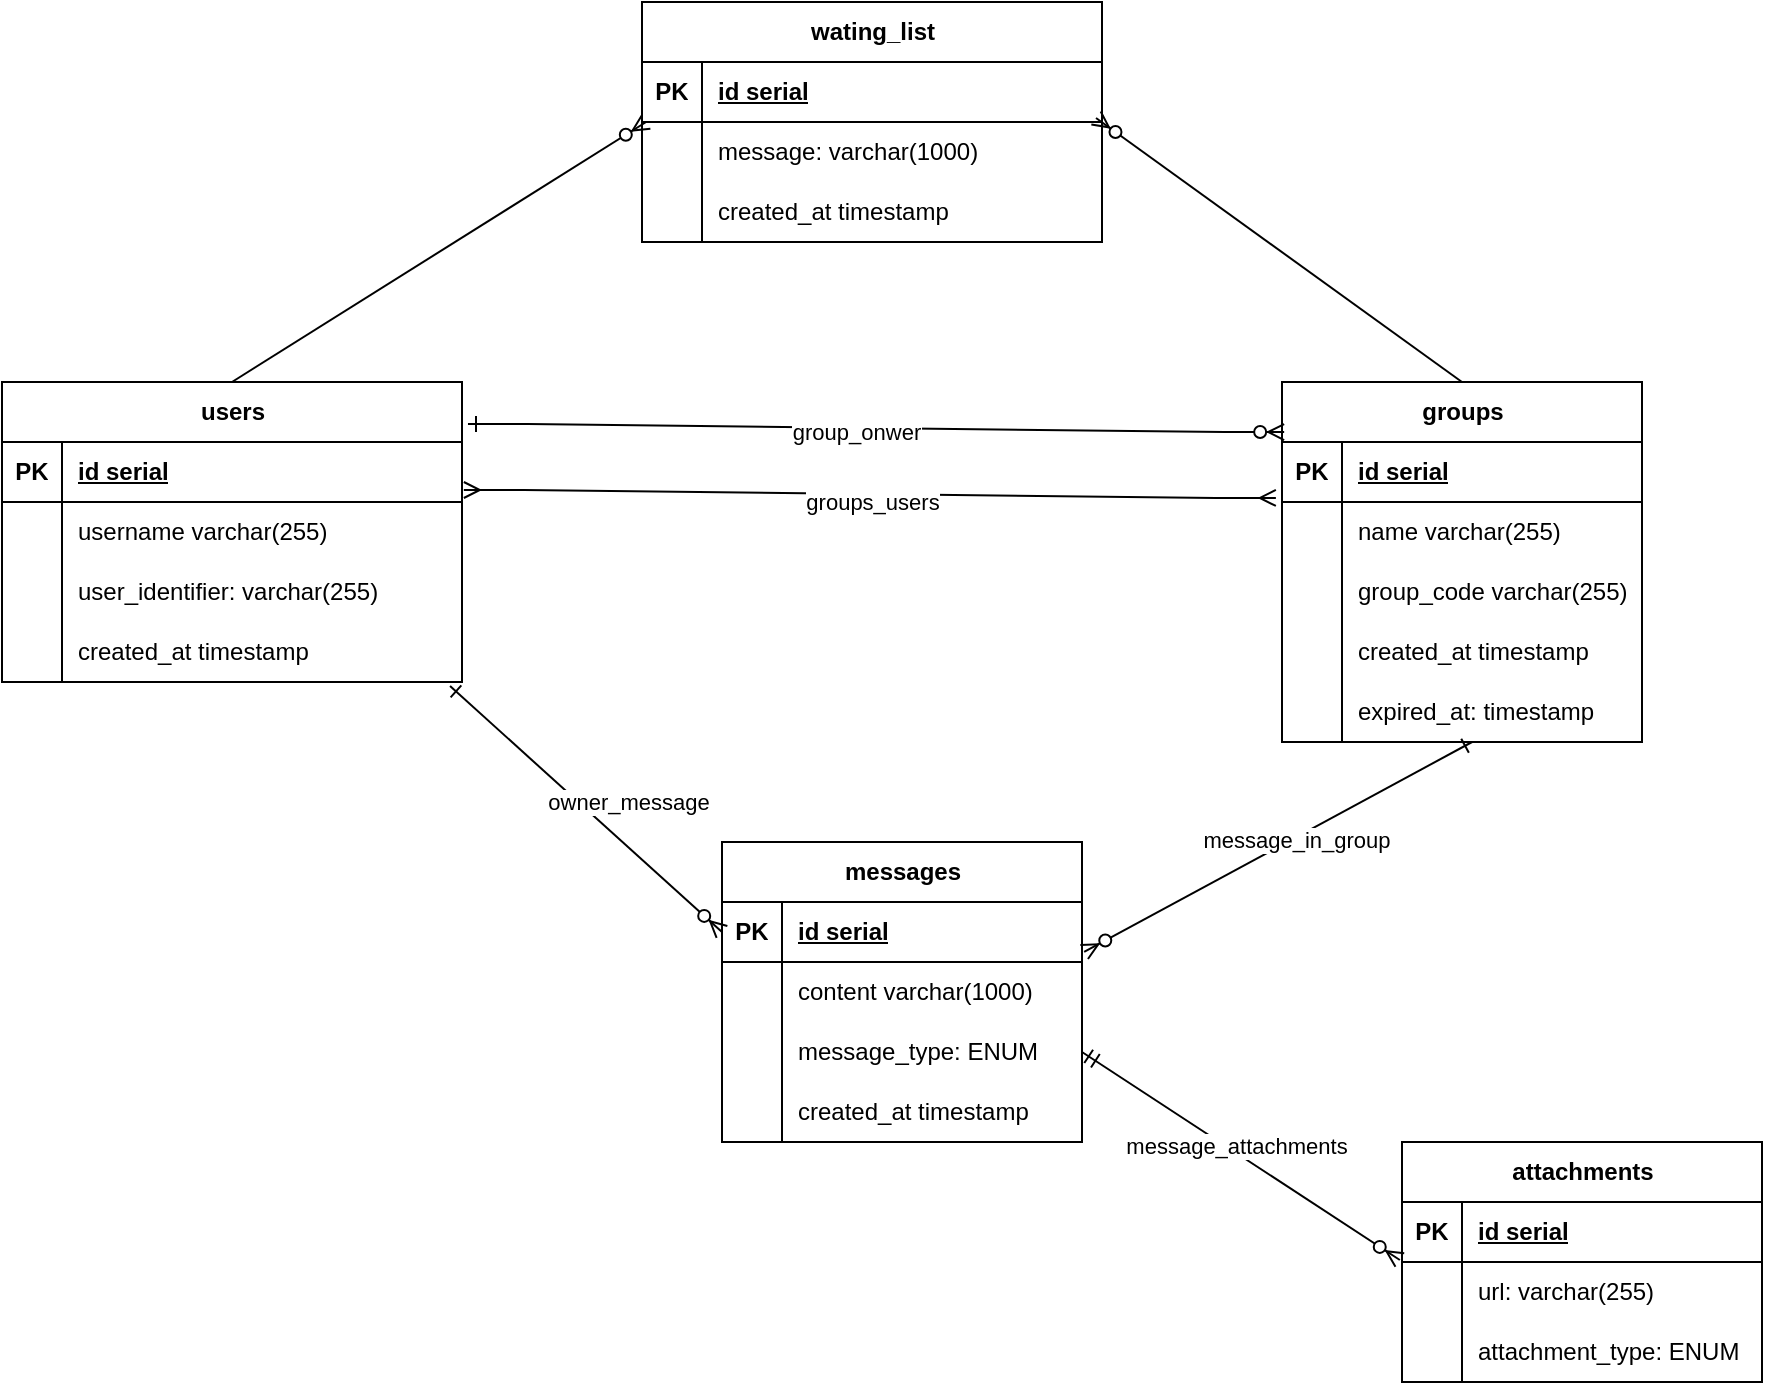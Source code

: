 <mxfile version="24.7.17" pages="3">
  <diagram name="CDM" id="4hXGdN3aETZ774OW7zF8">
    <mxGraphModel dx="1238" dy="1997" grid="1" gridSize="10" guides="1" tooltips="1" connect="1" arrows="1" fold="1" page="1" pageScale="1" pageWidth="827" pageHeight="1169" math="0" shadow="0">
      <root>
        <mxCell id="0" />
        <mxCell id="1" parent="0" />
        <mxCell id="xGcR4VQG292ElV4bI4Jb-1" value="users" style="shape=table;startSize=30;container=1;collapsible=1;childLayout=tableLayout;fixedRows=1;rowLines=0;fontStyle=1;align=center;resizeLast=1;html=1;" vertex="1" parent="1">
          <mxGeometry y="60" width="230" height="150" as="geometry" />
        </mxCell>
        <mxCell id="xGcR4VQG292ElV4bI4Jb-2" value="" style="shape=tableRow;horizontal=0;startSize=0;swimlaneHead=0;swimlaneBody=0;fillColor=none;collapsible=0;dropTarget=0;points=[[0,0.5],[1,0.5]];portConstraint=eastwest;top=0;left=0;right=0;bottom=1;" vertex="1" parent="xGcR4VQG292ElV4bI4Jb-1">
          <mxGeometry y="30" width="230" height="30" as="geometry" />
        </mxCell>
        <mxCell id="xGcR4VQG292ElV4bI4Jb-3" value="PK" style="shape=partialRectangle;connectable=0;fillColor=none;top=0;left=0;bottom=0;right=0;fontStyle=1;overflow=hidden;whiteSpace=wrap;html=1;" vertex="1" parent="xGcR4VQG292ElV4bI4Jb-2">
          <mxGeometry width="30" height="30" as="geometry">
            <mxRectangle width="30" height="30" as="alternateBounds" />
          </mxGeometry>
        </mxCell>
        <mxCell id="xGcR4VQG292ElV4bI4Jb-4" value="id serial" style="shape=partialRectangle;connectable=0;fillColor=none;top=0;left=0;bottom=0;right=0;align=left;spacingLeft=6;fontStyle=5;overflow=hidden;whiteSpace=wrap;html=1;" vertex="1" parent="xGcR4VQG292ElV4bI4Jb-2">
          <mxGeometry x="30" width="200" height="30" as="geometry">
            <mxRectangle width="200" height="30" as="alternateBounds" />
          </mxGeometry>
        </mxCell>
        <mxCell id="xGcR4VQG292ElV4bI4Jb-5" value="" style="shape=tableRow;horizontal=0;startSize=0;swimlaneHead=0;swimlaneBody=0;fillColor=none;collapsible=0;dropTarget=0;points=[[0,0.5],[1,0.5]];portConstraint=eastwest;top=0;left=0;right=0;bottom=0;" vertex="1" parent="xGcR4VQG292ElV4bI4Jb-1">
          <mxGeometry y="60" width="230" height="30" as="geometry" />
        </mxCell>
        <mxCell id="xGcR4VQG292ElV4bI4Jb-6" value="" style="shape=partialRectangle;connectable=0;fillColor=none;top=0;left=0;bottom=0;right=0;editable=1;overflow=hidden;whiteSpace=wrap;html=1;" vertex="1" parent="xGcR4VQG292ElV4bI4Jb-5">
          <mxGeometry width="30" height="30" as="geometry">
            <mxRectangle width="30" height="30" as="alternateBounds" />
          </mxGeometry>
        </mxCell>
        <mxCell id="xGcR4VQG292ElV4bI4Jb-7" value="username varchar(255)" style="shape=partialRectangle;connectable=0;fillColor=none;top=0;left=0;bottom=0;right=0;align=left;spacingLeft=6;overflow=hidden;whiteSpace=wrap;html=1;" vertex="1" parent="xGcR4VQG292ElV4bI4Jb-5">
          <mxGeometry x="30" width="200" height="30" as="geometry">
            <mxRectangle width="200" height="30" as="alternateBounds" />
          </mxGeometry>
        </mxCell>
        <mxCell id="n8F4yHLpU4FIA1jTQYiU-30" value="" style="shape=tableRow;horizontal=0;startSize=0;swimlaneHead=0;swimlaneBody=0;fillColor=none;collapsible=0;dropTarget=0;points=[[0,0.5],[1,0.5]];portConstraint=eastwest;top=0;left=0;right=0;bottom=0;" vertex="1" parent="xGcR4VQG292ElV4bI4Jb-1">
          <mxGeometry y="90" width="230" height="30" as="geometry" />
        </mxCell>
        <mxCell id="n8F4yHLpU4FIA1jTQYiU-31" value="" style="shape=partialRectangle;connectable=0;fillColor=none;top=0;left=0;bottom=0;right=0;editable=1;overflow=hidden;whiteSpace=wrap;html=1;" vertex="1" parent="n8F4yHLpU4FIA1jTQYiU-30">
          <mxGeometry width="30" height="30" as="geometry">
            <mxRectangle width="30" height="30" as="alternateBounds" />
          </mxGeometry>
        </mxCell>
        <mxCell id="n8F4yHLpU4FIA1jTQYiU-32" value="user_identifier: varchar(255)" style="shape=partialRectangle;connectable=0;fillColor=none;top=0;left=0;bottom=0;right=0;align=left;spacingLeft=6;overflow=hidden;whiteSpace=wrap;html=1;" vertex="1" parent="n8F4yHLpU4FIA1jTQYiU-30">
          <mxGeometry x="30" width="200" height="30" as="geometry">
            <mxRectangle width="200" height="30" as="alternateBounds" />
          </mxGeometry>
        </mxCell>
        <mxCell id="xGcR4VQG292ElV4bI4Jb-8" value="" style="shape=tableRow;horizontal=0;startSize=0;swimlaneHead=0;swimlaneBody=0;fillColor=none;collapsible=0;dropTarget=0;points=[[0,0.5],[1,0.5]];portConstraint=eastwest;top=0;left=0;right=0;bottom=0;" vertex="1" parent="xGcR4VQG292ElV4bI4Jb-1">
          <mxGeometry y="120" width="230" height="30" as="geometry" />
        </mxCell>
        <mxCell id="xGcR4VQG292ElV4bI4Jb-9" value="" style="shape=partialRectangle;connectable=0;fillColor=none;top=0;left=0;bottom=0;right=0;editable=1;overflow=hidden;whiteSpace=wrap;html=1;" vertex="1" parent="xGcR4VQG292ElV4bI4Jb-8">
          <mxGeometry width="30" height="30" as="geometry">
            <mxRectangle width="30" height="30" as="alternateBounds" />
          </mxGeometry>
        </mxCell>
        <mxCell id="xGcR4VQG292ElV4bI4Jb-10" value="created_at timestamp" style="shape=partialRectangle;connectable=0;fillColor=none;top=0;left=0;bottom=0;right=0;align=left;spacingLeft=6;overflow=hidden;whiteSpace=wrap;html=1;" vertex="1" parent="xGcR4VQG292ElV4bI4Jb-8">
          <mxGeometry x="30" width="200" height="30" as="geometry">
            <mxRectangle width="200" height="30" as="alternateBounds" />
          </mxGeometry>
        </mxCell>
        <mxCell id="xGcR4VQG292ElV4bI4Jb-14" value="groups" style="shape=table;startSize=30;container=1;collapsible=1;childLayout=tableLayout;fixedRows=1;rowLines=0;fontStyle=1;align=center;resizeLast=1;html=1;" vertex="1" parent="1">
          <mxGeometry x="640" y="60" width="180" height="180" as="geometry" />
        </mxCell>
        <mxCell id="xGcR4VQG292ElV4bI4Jb-15" value="" style="shape=tableRow;horizontal=0;startSize=0;swimlaneHead=0;swimlaneBody=0;fillColor=none;collapsible=0;dropTarget=0;points=[[0,0.5],[1,0.5]];portConstraint=eastwest;top=0;left=0;right=0;bottom=1;" vertex="1" parent="xGcR4VQG292ElV4bI4Jb-14">
          <mxGeometry y="30" width="180" height="30" as="geometry" />
        </mxCell>
        <mxCell id="xGcR4VQG292ElV4bI4Jb-16" value="PK" style="shape=partialRectangle;connectable=0;fillColor=none;top=0;left=0;bottom=0;right=0;fontStyle=1;overflow=hidden;whiteSpace=wrap;html=1;" vertex="1" parent="xGcR4VQG292ElV4bI4Jb-15">
          <mxGeometry width="30" height="30" as="geometry">
            <mxRectangle width="30" height="30" as="alternateBounds" />
          </mxGeometry>
        </mxCell>
        <mxCell id="xGcR4VQG292ElV4bI4Jb-17" value="id serial" style="shape=partialRectangle;connectable=0;fillColor=none;top=0;left=0;bottom=0;right=0;align=left;spacingLeft=6;fontStyle=5;overflow=hidden;whiteSpace=wrap;html=1;" vertex="1" parent="xGcR4VQG292ElV4bI4Jb-15">
          <mxGeometry x="30" width="150" height="30" as="geometry">
            <mxRectangle width="150" height="30" as="alternateBounds" />
          </mxGeometry>
        </mxCell>
        <mxCell id="xGcR4VQG292ElV4bI4Jb-18" value="" style="shape=tableRow;horizontal=0;startSize=0;swimlaneHead=0;swimlaneBody=0;fillColor=none;collapsible=0;dropTarget=0;points=[[0,0.5],[1,0.5]];portConstraint=eastwest;top=0;left=0;right=0;bottom=0;" vertex="1" parent="xGcR4VQG292ElV4bI4Jb-14">
          <mxGeometry y="60" width="180" height="30" as="geometry" />
        </mxCell>
        <mxCell id="xGcR4VQG292ElV4bI4Jb-19" value="" style="shape=partialRectangle;connectable=0;fillColor=none;top=0;left=0;bottom=0;right=0;editable=1;overflow=hidden;whiteSpace=wrap;html=1;" vertex="1" parent="xGcR4VQG292ElV4bI4Jb-18">
          <mxGeometry width="30" height="30" as="geometry">
            <mxRectangle width="30" height="30" as="alternateBounds" />
          </mxGeometry>
        </mxCell>
        <mxCell id="xGcR4VQG292ElV4bI4Jb-20" value="name varchar(255)" style="shape=partialRectangle;connectable=0;fillColor=none;top=0;left=0;bottom=0;right=0;align=left;spacingLeft=6;overflow=hidden;whiteSpace=wrap;html=1;" vertex="1" parent="xGcR4VQG292ElV4bI4Jb-18">
          <mxGeometry x="30" width="150" height="30" as="geometry">
            <mxRectangle width="150" height="30" as="alternateBounds" />
          </mxGeometry>
        </mxCell>
        <mxCell id="xGcR4VQG292ElV4bI4Jb-21" value="" style="shape=tableRow;horizontal=0;startSize=0;swimlaneHead=0;swimlaneBody=0;fillColor=none;collapsible=0;dropTarget=0;points=[[0,0.5],[1,0.5]];portConstraint=eastwest;top=0;left=0;right=0;bottom=0;" vertex="1" parent="xGcR4VQG292ElV4bI4Jb-14">
          <mxGeometry y="90" width="180" height="30" as="geometry" />
        </mxCell>
        <mxCell id="xGcR4VQG292ElV4bI4Jb-22" value="" style="shape=partialRectangle;connectable=0;fillColor=none;top=0;left=0;bottom=0;right=0;editable=1;overflow=hidden;whiteSpace=wrap;html=1;" vertex="1" parent="xGcR4VQG292ElV4bI4Jb-21">
          <mxGeometry width="30" height="30" as="geometry">
            <mxRectangle width="30" height="30" as="alternateBounds" />
          </mxGeometry>
        </mxCell>
        <mxCell id="xGcR4VQG292ElV4bI4Jb-23" value="group_code varchar(255)" style="shape=partialRectangle;connectable=0;fillColor=none;top=0;left=0;bottom=0;right=0;align=left;spacingLeft=6;overflow=hidden;whiteSpace=wrap;html=1;" vertex="1" parent="xGcR4VQG292ElV4bI4Jb-21">
          <mxGeometry x="30" width="150" height="30" as="geometry">
            <mxRectangle width="150" height="30" as="alternateBounds" />
          </mxGeometry>
        </mxCell>
        <mxCell id="n8F4yHLpU4FIA1jTQYiU-27" value="" style="shape=tableRow;horizontal=0;startSize=0;swimlaneHead=0;swimlaneBody=0;fillColor=none;collapsible=0;dropTarget=0;points=[[0,0.5],[1,0.5]];portConstraint=eastwest;top=0;left=0;right=0;bottom=0;" vertex="1" parent="xGcR4VQG292ElV4bI4Jb-14">
          <mxGeometry y="120" width="180" height="30" as="geometry" />
        </mxCell>
        <mxCell id="n8F4yHLpU4FIA1jTQYiU-28" value="" style="shape=partialRectangle;connectable=0;fillColor=none;top=0;left=0;bottom=0;right=0;editable=1;overflow=hidden;whiteSpace=wrap;html=1;" vertex="1" parent="n8F4yHLpU4FIA1jTQYiU-27">
          <mxGeometry width="30" height="30" as="geometry">
            <mxRectangle width="30" height="30" as="alternateBounds" />
          </mxGeometry>
        </mxCell>
        <mxCell id="n8F4yHLpU4FIA1jTQYiU-29" value="created_at timestamp" style="shape=partialRectangle;connectable=0;fillColor=none;top=0;left=0;bottom=0;right=0;align=left;spacingLeft=6;overflow=hidden;whiteSpace=wrap;html=1;" vertex="1" parent="n8F4yHLpU4FIA1jTQYiU-27">
          <mxGeometry x="30" width="150" height="30" as="geometry">
            <mxRectangle width="150" height="30" as="alternateBounds" />
          </mxGeometry>
        </mxCell>
        <mxCell id="xGcR4VQG292ElV4bI4Jb-24" value="" style="shape=tableRow;horizontal=0;startSize=0;swimlaneHead=0;swimlaneBody=0;fillColor=none;collapsible=0;dropTarget=0;points=[[0,0.5],[1,0.5]];portConstraint=eastwest;top=0;left=0;right=0;bottom=0;" vertex="1" parent="xGcR4VQG292ElV4bI4Jb-14">
          <mxGeometry y="150" width="180" height="30" as="geometry" />
        </mxCell>
        <mxCell id="xGcR4VQG292ElV4bI4Jb-25" value="" style="shape=partialRectangle;connectable=0;fillColor=none;top=0;left=0;bottom=0;right=0;editable=1;overflow=hidden;whiteSpace=wrap;html=1;" vertex="1" parent="xGcR4VQG292ElV4bI4Jb-24">
          <mxGeometry width="30" height="30" as="geometry">
            <mxRectangle width="30" height="30" as="alternateBounds" />
          </mxGeometry>
        </mxCell>
        <mxCell id="xGcR4VQG292ElV4bI4Jb-26" value="expired_at: timestamp" style="shape=partialRectangle;connectable=0;fillColor=none;top=0;left=0;bottom=0;right=0;align=left;spacingLeft=6;overflow=hidden;whiteSpace=wrap;html=1;" vertex="1" parent="xGcR4VQG292ElV4bI4Jb-24">
          <mxGeometry x="30" width="150" height="30" as="geometry">
            <mxRectangle width="150" height="30" as="alternateBounds" />
          </mxGeometry>
        </mxCell>
        <mxCell id="n8F4yHLpU4FIA1jTQYiU-14" value="messages" style="shape=table;startSize=30;container=1;collapsible=1;childLayout=tableLayout;fixedRows=1;rowLines=0;fontStyle=1;align=center;resizeLast=1;html=1;" vertex="1" parent="1">
          <mxGeometry x="360" y="290" width="180" height="150" as="geometry" />
        </mxCell>
        <mxCell id="n8F4yHLpU4FIA1jTQYiU-15" value="" style="shape=tableRow;horizontal=0;startSize=0;swimlaneHead=0;swimlaneBody=0;fillColor=none;collapsible=0;dropTarget=0;points=[[0,0.5],[1,0.5]];portConstraint=eastwest;top=0;left=0;right=0;bottom=1;" vertex="1" parent="n8F4yHLpU4FIA1jTQYiU-14">
          <mxGeometry y="30" width="180" height="30" as="geometry" />
        </mxCell>
        <mxCell id="n8F4yHLpU4FIA1jTQYiU-16" value="PK" style="shape=partialRectangle;connectable=0;fillColor=none;top=0;left=0;bottom=0;right=0;fontStyle=1;overflow=hidden;whiteSpace=wrap;html=1;" vertex="1" parent="n8F4yHLpU4FIA1jTQYiU-15">
          <mxGeometry width="30" height="30" as="geometry">
            <mxRectangle width="30" height="30" as="alternateBounds" />
          </mxGeometry>
        </mxCell>
        <mxCell id="n8F4yHLpU4FIA1jTQYiU-17" value="id serial" style="shape=partialRectangle;connectable=0;fillColor=none;top=0;left=0;bottom=0;right=0;align=left;spacingLeft=6;fontStyle=5;overflow=hidden;whiteSpace=wrap;html=1;" vertex="1" parent="n8F4yHLpU4FIA1jTQYiU-15">
          <mxGeometry x="30" width="150" height="30" as="geometry">
            <mxRectangle width="150" height="30" as="alternateBounds" />
          </mxGeometry>
        </mxCell>
        <mxCell id="n8F4yHLpU4FIA1jTQYiU-18" value="" style="shape=tableRow;horizontal=0;startSize=0;swimlaneHead=0;swimlaneBody=0;fillColor=none;collapsible=0;dropTarget=0;points=[[0,0.5],[1,0.5]];portConstraint=eastwest;top=0;left=0;right=0;bottom=0;" vertex="1" parent="n8F4yHLpU4FIA1jTQYiU-14">
          <mxGeometry y="60" width="180" height="30" as="geometry" />
        </mxCell>
        <mxCell id="n8F4yHLpU4FIA1jTQYiU-19" value="" style="shape=partialRectangle;connectable=0;fillColor=none;top=0;left=0;bottom=0;right=0;editable=1;overflow=hidden;whiteSpace=wrap;html=1;" vertex="1" parent="n8F4yHLpU4FIA1jTQYiU-18">
          <mxGeometry width="30" height="30" as="geometry">
            <mxRectangle width="30" height="30" as="alternateBounds" />
          </mxGeometry>
        </mxCell>
        <mxCell id="n8F4yHLpU4FIA1jTQYiU-20" value="content varchar(1000)" style="shape=partialRectangle;connectable=0;fillColor=none;top=0;left=0;bottom=0;right=0;align=left;spacingLeft=6;overflow=hidden;whiteSpace=wrap;html=1;" vertex="1" parent="n8F4yHLpU4FIA1jTQYiU-18">
          <mxGeometry x="30" width="150" height="30" as="geometry">
            <mxRectangle width="150" height="30" as="alternateBounds" />
          </mxGeometry>
        </mxCell>
        <mxCell id="KSbayBVzi9h0nkx3zrEx-1" value="" style="shape=tableRow;horizontal=0;startSize=0;swimlaneHead=0;swimlaneBody=0;fillColor=none;collapsible=0;dropTarget=0;points=[[0,0.5],[1,0.5]];portConstraint=eastwest;top=0;left=0;right=0;bottom=0;" vertex="1" parent="n8F4yHLpU4FIA1jTQYiU-14">
          <mxGeometry y="90" width="180" height="30" as="geometry" />
        </mxCell>
        <mxCell id="KSbayBVzi9h0nkx3zrEx-2" value="" style="shape=partialRectangle;connectable=0;fillColor=none;top=0;left=0;bottom=0;right=0;editable=1;overflow=hidden;whiteSpace=wrap;html=1;" vertex="1" parent="KSbayBVzi9h0nkx3zrEx-1">
          <mxGeometry width="30" height="30" as="geometry">
            <mxRectangle width="30" height="30" as="alternateBounds" />
          </mxGeometry>
        </mxCell>
        <mxCell id="KSbayBVzi9h0nkx3zrEx-3" value="message_type: ENUM" style="shape=partialRectangle;connectable=0;fillColor=none;top=0;left=0;bottom=0;right=0;align=left;spacingLeft=6;overflow=hidden;whiteSpace=wrap;html=1;" vertex="1" parent="KSbayBVzi9h0nkx3zrEx-1">
          <mxGeometry x="30" width="150" height="30" as="geometry">
            <mxRectangle width="150" height="30" as="alternateBounds" />
          </mxGeometry>
        </mxCell>
        <mxCell id="n8F4yHLpU4FIA1jTQYiU-21" value="" style="shape=tableRow;horizontal=0;startSize=0;swimlaneHead=0;swimlaneBody=0;fillColor=none;collapsible=0;dropTarget=0;points=[[0,0.5],[1,0.5]];portConstraint=eastwest;top=0;left=0;right=0;bottom=0;" vertex="1" parent="n8F4yHLpU4FIA1jTQYiU-14">
          <mxGeometry y="120" width="180" height="30" as="geometry" />
        </mxCell>
        <mxCell id="n8F4yHLpU4FIA1jTQYiU-22" value="" style="shape=partialRectangle;connectable=0;fillColor=none;top=0;left=0;bottom=0;right=0;editable=1;overflow=hidden;whiteSpace=wrap;html=1;" vertex="1" parent="n8F4yHLpU4FIA1jTQYiU-21">
          <mxGeometry width="30" height="30" as="geometry">
            <mxRectangle width="30" height="30" as="alternateBounds" />
          </mxGeometry>
        </mxCell>
        <mxCell id="n8F4yHLpU4FIA1jTQYiU-23" value="created_at timestamp" style="shape=partialRectangle;connectable=0;fillColor=none;top=0;left=0;bottom=0;right=0;align=left;spacingLeft=6;overflow=hidden;whiteSpace=wrap;html=1;" vertex="1" parent="n8F4yHLpU4FIA1jTQYiU-21">
          <mxGeometry x="30" width="150" height="30" as="geometry">
            <mxRectangle width="150" height="30" as="alternateBounds" />
          </mxGeometry>
        </mxCell>
        <mxCell id="n8F4yHLpU4FIA1jTQYiU-35" value="" style="edgeStyle=entityRelationEdgeStyle;fontSize=12;html=1;endArrow=ERmany;startArrow=ERmany;rounded=0;exitX=1.004;exitY=0.8;exitDx=0;exitDy=0;exitPerimeter=0;entryX=-0.017;entryY=-0.067;entryDx=0;entryDy=0;entryPerimeter=0;" edge="1" parent="1" source="xGcR4VQG292ElV4bI4Jb-2" target="xGcR4VQG292ElV4bI4Jb-18">
          <mxGeometry width="100" height="100" relative="1" as="geometry">
            <mxPoint x="420" y="220" as="sourcePoint" />
            <mxPoint x="520" y="120" as="targetPoint" />
          </mxGeometry>
        </mxCell>
        <mxCell id="n8F4yHLpU4FIA1jTQYiU-36" value="groups_users" style="edgeLabel;html=1;align=center;verticalAlign=middle;resizable=0;points=[];" vertex="1" connectable="0" parent="n8F4yHLpU4FIA1jTQYiU-35">
          <mxGeometry x="-0.097" relative="1" as="geometry">
            <mxPoint x="20" y="4" as="offset" />
          </mxGeometry>
        </mxCell>
        <mxCell id="n8F4yHLpU4FIA1jTQYiU-38" value="" style="fontSize=12;html=1;endArrow=ERzeroToMany;endFill=1;rounded=0;exitX=0.974;exitY=1.067;exitDx=0;exitDy=0;entryX=0;entryY=0.5;entryDx=0;entryDy=0;startArrow=ERone;startFill=0;exitPerimeter=0;" edge="1" parent="1" source="xGcR4VQG292ElV4bI4Jb-8" target="n8F4yHLpU4FIA1jTQYiU-15">
          <mxGeometry width="100" height="100" relative="1" as="geometry">
            <mxPoint x="320" y="310" as="sourcePoint" />
            <mxPoint x="420" y="210" as="targetPoint" />
          </mxGeometry>
        </mxCell>
        <mxCell id="n8F4yHLpU4FIA1jTQYiU-39" value="owner_message" style="edgeLabel;html=1;align=center;verticalAlign=middle;resizable=0;points=[];" vertex="1" connectable="0" parent="n8F4yHLpU4FIA1jTQYiU-38">
          <mxGeometry x="0.44" y="1" relative="1" as="geometry">
            <mxPoint x="-10" y="-30" as="offset" />
          </mxGeometry>
        </mxCell>
        <mxCell id="n8F4yHLpU4FIA1jTQYiU-40" value="" style="fontSize=12;html=1;endArrow=ERzeroToMany;endFill=1;rounded=0;exitX=0.528;exitY=1;exitDx=0;exitDy=0;exitPerimeter=0;entryX=1.006;entryY=0.833;entryDx=0;entryDy=0;entryPerimeter=0;startArrow=ERone;startFill=0;" edge="1" parent="1" source="xGcR4VQG292ElV4bI4Jb-24" target="n8F4yHLpU4FIA1jTQYiU-15">
          <mxGeometry width="100" height="100" relative="1" as="geometry">
            <mxPoint x="650" y="410" as="sourcePoint" />
            <mxPoint x="750" y="310" as="targetPoint" />
          </mxGeometry>
        </mxCell>
        <mxCell id="KSbayBVzi9h0nkx3zrEx-22" value="message_in_group" style="edgeLabel;html=1;align=center;verticalAlign=middle;resizable=0;points=[];" vertex="1" connectable="0" parent="n8F4yHLpU4FIA1jTQYiU-40">
          <mxGeometry x="-0.086" y="1" relative="1" as="geometry">
            <mxPoint as="offset" />
          </mxGeometry>
        </mxCell>
        <mxCell id="KSbayBVzi9h0nkx3zrEx-8" value="attachments" style="shape=table;startSize=30;container=1;collapsible=1;childLayout=tableLayout;fixedRows=1;rowLines=0;fontStyle=1;align=center;resizeLast=1;html=1;" vertex="1" parent="1">
          <mxGeometry x="700" y="440" width="180" height="120" as="geometry" />
        </mxCell>
        <mxCell id="KSbayBVzi9h0nkx3zrEx-9" value="" style="shape=tableRow;horizontal=0;startSize=0;swimlaneHead=0;swimlaneBody=0;fillColor=none;collapsible=0;dropTarget=0;points=[[0,0.5],[1,0.5]];portConstraint=eastwest;top=0;left=0;right=0;bottom=1;" vertex="1" parent="KSbayBVzi9h0nkx3zrEx-8">
          <mxGeometry y="30" width="180" height="30" as="geometry" />
        </mxCell>
        <mxCell id="KSbayBVzi9h0nkx3zrEx-10" value="PK" style="shape=partialRectangle;connectable=0;fillColor=none;top=0;left=0;bottom=0;right=0;fontStyle=1;overflow=hidden;whiteSpace=wrap;html=1;" vertex="1" parent="KSbayBVzi9h0nkx3zrEx-9">
          <mxGeometry width="30" height="30" as="geometry">
            <mxRectangle width="30" height="30" as="alternateBounds" />
          </mxGeometry>
        </mxCell>
        <mxCell id="KSbayBVzi9h0nkx3zrEx-11" value="id serial" style="shape=partialRectangle;connectable=0;fillColor=none;top=0;left=0;bottom=0;right=0;align=left;spacingLeft=6;fontStyle=5;overflow=hidden;whiteSpace=wrap;html=1;" vertex="1" parent="KSbayBVzi9h0nkx3zrEx-9">
          <mxGeometry x="30" width="150" height="30" as="geometry">
            <mxRectangle width="150" height="30" as="alternateBounds" />
          </mxGeometry>
        </mxCell>
        <mxCell id="KSbayBVzi9h0nkx3zrEx-12" value="" style="shape=tableRow;horizontal=0;startSize=0;swimlaneHead=0;swimlaneBody=0;fillColor=none;collapsible=0;dropTarget=0;points=[[0,0.5],[1,0.5]];portConstraint=eastwest;top=0;left=0;right=0;bottom=0;" vertex="1" parent="KSbayBVzi9h0nkx3zrEx-8">
          <mxGeometry y="60" width="180" height="30" as="geometry" />
        </mxCell>
        <mxCell id="KSbayBVzi9h0nkx3zrEx-13" value="" style="shape=partialRectangle;connectable=0;fillColor=none;top=0;left=0;bottom=0;right=0;editable=1;overflow=hidden;whiteSpace=wrap;html=1;" vertex="1" parent="KSbayBVzi9h0nkx3zrEx-12">
          <mxGeometry width="30" height="30" as="geometry">
            <mxRectangle width="30" height="30" as="alternateBounds" />
          </mxGeometry>
        </mxCell>
        <mxCell id="KSbayBVzi9h0nkx3zrEx-14" value="url: varchar(255)" style="shape=partialRectangle;connectable=0;fillColor=none;top=0;left=0;bottom=0;right=0;align=left;spacingLeft=6;overflow=hidden;whiteSpace=wrap;html=1;" vertex="1" parent="KSbayBVzi9h0nkx3zrEx-12">
          <mxGeometry x="30" width="150" height="30" as="geometry">
            <mxRectangle width="150" height="30" as="alternateBounds" />
          </mxGeometry>
        </mxCell>
        <mxCell id="KSbayBVzi9h0nkx3zrEx-15" value="" style="shape=tableRow;horizontal=0;startSize=0;swimlaneHead=0;swimlaneBody=0;fillColor=none;collapsible=0;dropTarget=0;points=[[0,0.5],[1,0.5]];portConstraint=eastwest;top=0;left=0;right=0;bottom=0;" vertex="1" parent="KSbayBVzi9h0nkx3zrEx-8">
          <mxGeometry y="90" width="180" height="30" as="geometry" />
        </mxCell>
        <mxCell id="KSbayBVzi9h0nkx3zrEx-16" value="" style="shape=partialRectangle;connectable=0;fillColor=none;top=0;left=0;bottom=0;right=0;editable=1;overflow=hidden;whiteSpace=wrap;html=1;" vertex="1" parent="KSbayBVzi9h0nkx3zrEx-15">
          <mxGeometry width="30" height="30" as="geometry">
            <mxRectangle width="30" height="30" as="alternateBounds" />
          </mxGeometry>
        </mxCell>
        <mxCell id="KSbayBVzi9h0nkx3zrEx-17" value="attachment_type: ENUM" style="shape=partialRectangle;connectable=0;fillColor=none;top=0;left=0;bottom=0;right=0;align=left;spacingLeft=6;overflow=hidden;whiteSpace=wrap;html=1;" vertex="1" parent="KSbayBVzi9h0nkx3zrEx-15">
          <mxGeometry x="30" width="150" height="30" as="geometry">
            <mxRectangle width="150" height="30" as="alternateBounds" />
          </mxGeometry>
        </mxCell>
        <mxCell id="KSbayBVzi9h0nkx3zrEx-21" value="" style="fontSize=12;html=1;endArrow=ERzeroToMany;startArrow=ERmandOne;rounded=0;entryX=-0.006;entryY=-0.033;entryDx=0;entryDy=0;entryPerimeter=0;exitX=1;exitY=0.5;exitDx=0;exitDy=0;" edge="1" parent="1" source="KSbayBVzi9h0nkx3zrEx-1" target="KSbayBVzi9h0nkx3zrEx-12">
          <mxGeometry width="100" height="100" relative="1" as="geometry">
            <mxPoint x="530" y="550" as="sourcePoint" />
            <mxPoint x="630" y="450" as="targetPoint" />
          </mxGeometry>
        </mxCell>
        <mxCell id="KSbayBVzi9h0nkx3zrEx-23" value="message_attachments" style="edgeLabel;html=1;align=center;verticalAlign=middle;resizable=0;points=[];" vertex="1" connectable="0" parent="KSbayBVzi9h0nkx3zrEx-21">
          <mxGeometry x="0.346" y="2" relative="1" as="geometry">
            <mxPoint x="-31" y="-22" as="offset" />
          </mxGeometry>
        </mxCell>
        <mxCell id="KSbayBVzi9h0nkx3zrEx-24" value="" style="edgeStyle=entityRelationEdgeStyle;fontSize=12;html=1;endArrow=ERzeroToMany;endFill=1;rounded=0;exitX=1.013;exitY=0.14;exitDx=0;exitDy=0;exitPerimeter=0;entryX=0.006;entryY=0.139;entryDx=0;entryDy=0;entryPerimeter=0;startArrow=ERone;startFill=0;" edge="1" parent="1" source="xGcR4VQG292ElV4bI4Jb-1" target="xGcR4VQG292ElV4bI4Jb-14">
          <mxGeometry width="100" height="100" relative="1" as="geometry">
            <mxPoint x="410" y="100" as="sourcePoint" />
            <mxPoint x="510" as="targetPoint" />
          </mxGeometry>
        </mxCell>
        <mxCell id="KSbayBVzi9h0nkx3zrEx-26" value="group_onwer" style="edgeLabel;html=1;align=center;verticalAlign=middle;resizable=0;points=[];" vertex="1" connectable="0" parent="KSbayBVzi9h0nkx3zrEx-24">
          <mxGeometry x="-0.049" y="-2" relative="1" as="geometry">
            <mxPoint as="offset" />
          </mxGeometry>
        </mxCell>
        <mxCell id="KSbayBVzi9h0nkx3zrEx-41" value="wating_list" style="shape=table;startSize=30;container=1;collapsible=1;childLayout=tableLayout;fixedRows=1;rowLines=0;fontStyle=1;align=center;resizeLast=1;html=1;" vertex="1" parent="1">
          <mxGeometry x="320" y="-130" width="230" height="120" as="geometry" />
        </mxCell>
        <mxCell id="KSbayBVzi9h0nkx3zrEx-42" value="" style="shape=tableRow;horizontal=0;startSize=0;swimlaneHead=0;swimlaneBody=0;fillColor=none;collapsible=0;dropTarget=0;points=[[0,0.5],[1,0.5]];portConstraint=eastwest;top=0;left=0;right=0;bottom=1;" vertex="1" parent="KSbayBVzi9h0nkx3zrEx-41">
          <mxGeometry y="30" width="230" height="30" as="geometry" />
        </mxCell>
        <mxCell id="KSbayBVzi9h0nkx3zrEx-43" value="PK" style="shape=partialRectangle;connectable=0;fillColor=none;top=0;left=0;bottom=0;right=0;fontStyle=1;overflow=hidden;whiteSpace=wrap;html=1;" vertex="1" parent="KSbayBVzi9h0nkx3zrEx-42">
          <mxGeometry width="30" height="30" as="geometry">
            <mxRectangle width="30" height="30" as="alternateBounds" />
          </mxGeometry>
        </mxCell>
        <mxCell id="KSbayBVzi9h0nkx3zrEx-44" value="id serial" style="shape=partialRectangle;connectable=0;fillColor=none;top=0;left=0;bottom=0;right=0;align=left;spacingLeft=6;fontStyle=5;overflow=hidden;whiteSpace=wrap;html=1;" vertex="1" parent="KSbayBVzi9h0nkx3zrEx-42">
          <mxGeometry x="30" width="200" height="30" as="geometry">
            <mxRectangle width="200" height="30" as="alternateBounds" />
          </mxGeometry>
        </mxCell>
        <mxCell id="KSbayBVzi9h0nkx3zrEx-48" value="" style="shape=tableRow;horizontal=0;startSize=0;swimlaneHead=0;swimlaneBody=0;fillColor=none;collapsible=0;dropTarget=0;points=[[0,0.5],[1,0.5]];portConstraint=eastwest;top=0;left=0;right=0;bottom=0;" vertex="1" parent="KSbayBVzi9h0nkx3zrEx-41">
          <mxGeometry y="60" width="230" height="30" as="geometry" />
        </mxCell>
        <mxCell id="KSbayBVzi9h0nkx3zrEx-49" value="" style="shape=partialRectangle;connectable=0;fillColor=none;top=0;left=0;bottom=0;right=0;editable=1;overflow=hidden;whiteSpace=wrap;html=1;" vertex="1" parent="KSbayBVzi9h0nkx3zrEx-48">
          <mxGeometry width="30" height="30" as="geometry">
            <mxRectangle width="30" height="30" as="alternateBounds" />
          </mxGeometry>
        </mxCell>
        <mxCell id="KSbayBVzi9h0nkx3zrEx-50" value="message: varchar(1000)" style="shape=partialRectangle;connectable=0;fillColor=none;top=0;left=0;bottom=0;right=0;align=left;spacingLeft=6;overflow=hidden;whiteSpace=wrap;html=1;" vertex="1" parent="KSbayBVzi9h0nkx3zrEx-48">
          <mxGeometry x="30" width="200" height="30" as="geometry">
            <mxRectangle width="200" height="30" as="alternateBounds" />
          </mxGeometry>
        </mxCell>
        <mxCell id="KSbayBVzi9h0nkx3zrEx-51" value="" style="shape=tableRow;horizontal=0;startSize=0;swimlaneHead=0;swimlaneBody=0;fillColor=none;collapsible=0;dropTarget=0;points=[[0,0.5],[1,0.5]];portConstraint=eastwest;top=0;left=0;right=0;bottom=0;" vertex="1" parent="KSbayBVzi9h0nkx3zrEx-41">
          <mxGeometry y="90" width="230" height="30" as="geometry" />
        </mxCell>
        <mxCell id="KSbayBVzi9h0nkx3zrEx-52" value="" style="shape=partialRectangle;connectable=0;fillColor=none;top=0;left=0;bottom=0;right=0;editable=1;overflow=hidden;whiteSpace=wrap;html=1;" vertex="1" parent="KSbayBVzi9h0nkx3zrEx-51">
          <mxGeometry width="30" height="30" as="geometry">
            <mxRectangle width="30" height="30" as="alternateBounds" />
          </mxGeometry>
        </mxCell>
        <mxCell id="KSbayBVzi9h0nkx3zrEx-53" value="created_at timestamp" style="shape=partialRectangle;connectable=0;fillColor=none;top=0;left=0;bottom=0;right=0;align=left;spacingLeft=6;overflow=hidden;whiteSpace=wrap;html=1;" vertex="1" parent="KSbayBVzi9h0nkx3zrEx-51">
          <mxGeometry x="30" width="200" height="30" as="geometry">
            <mxRectangle width="200" height="30" as="alternateBounds" />
          </mxGeometry>
        </mxCell>
        <mxCell id="KSbayBVzi9h0nkx3zrEx-54" value="" style="fontSize=12;html=1;endArrow=ERzeroToMany;endFill=1;rounded=0;exitX=0.5;exitY=0;exitDx=0;exitDy=0;entryX=0.987;entryY=-0.067;entryDx=0;entryDy=0;entryPerimeter=0;" edge="1" parent="1" source="xGcR4VQG292ElV4bI4Jb-14" target="KSbayBVzi9h0nkx3zrEx-48">
          <mxGeometry width="100" height="100" relative="1" as="geometry">
            <mxPoint x="630" y="-20" as="sourcePoint" />
            <mxPoint x="730" y="-120" as="targetPoint" />
          </mxGeometry>
        </mxCell>
        <mxCell id="KSbayBVzi9h0nkx3zrEx-55" value="" style="fontSize=12;html=1;endArrow=ERzeroToMany;endFill=1;rounded=0;exitX=0.5;exitY=0;exitDx=0;exitDy=0;entryX=0.009;entryY=0;entryDx=0;entryDy=0;entryPerimeter=0;" edge="1" parent="1" source="xGcR4VQG292ElV4bI4Jb-1" target="KSbayBVzi9h0nkx3zrEx-48">
          <mxGeometry width="100" height="100" relative="1" as="geometry">
            <mxPoint x="352.99" y="22.01" as="sourcePoint" />
            <mxPoint x="170" y="-100" as="targetPoint" />
          </mxGeometry>
        </mxCell>
      </root>
    </mxGraphModel>
  </diagram>
  <diagram id="k7fQdzGckHA45dPze3Pf" name="PDM">
    <mxGraphModel dx="1052" dy="704" grid="1" gridSize="10" guides="1" tooltips="1" connect="1" arrows="1" fold="1" page="1" pageScale="1" pageWidth="827" pageHeight="1169" math="0" shadow="0">
      <root>
        <mxCell id="0" />
        <mxCell id="1" parent="0" />
      </root>
    </mxGraphModel>
  </diagram>
  <diagram id="VE5pfrUyzwAKgNtzQiKF" name="Page-3">
    <mxGraphModel dx="1052" dy="704" grid="1" gridSize="10" guides="1" tooltips="1" connect="1" arrows="1" fold="1" page="1" pageScale="1" pageWidth="827" pageHeight="1169" math="0" shadow="0">
      <root>
        <mxCell id="0" />
        <mxCell id="1" parent="0" />
        <mxCell id="nsoRDmCkzFrE2BnVOHIm-10" value="Create Chat" style="html=1;shadow=0;dashed=0;shape=mxgraph.bootstrap.rrect;rSize=5;html=1;strokeColor=#C8C8C8;fillColor=#ffffff;whiteSpace=wrap;verticalAlign=top;align=left;fontSize=18;spacing=15;spacingTop=-5;" vertex="1" parent="1">
          <mxGeometry x="30" y="10" width="440" height="510" as="geometry" />
        </mxCell>
        <mxCell id="nsoRDmCkzFrE2BnVOHIm-11" value="" style="shape=line;strokeColor=#dddddd;resizeWidth=1;" vertex="1" parent="nsoRDmCkzFrE2BnVOHIm-10">
          <mxGeometry width="440.0" height="10" relative="1" as="geometry">
            <mxPoint y="50" as="offset" />
          </mxGeometry>
        </mxCell>
        <mxCell id="nsoRDmCkzFrE2BnVOHIm-12" value="" style="html=1;shadow=0;dashed=0;shape=mxgraph.bootstrap.x;strokeColor=#868686;strokeWidth=2;" vertex="1" parent="nsoRDmCkzFrE2BnVOHIm-10">
          <mxGeometry x="1" width="8" height="8" relative="1" as="geometry">
            <mxPoint x="-24" y="20" as="offset" />
          </mxGeometry>
        </mxCell>
        <mxCell id="nsoRDmCkzFrE2BnVOHIm-14" value="" style="shape=line;strokeColor=#dddddd;resizeWidth=1;" vertex="1" parent="nsoRDmCkzFrE2BnVOHIm-10">
          <mxGeometry width="440" height="10" relative="1" as="geometry">
            <mxPoint y="420" as="offset" />
          </mxGeometry>
        </mxCell>
        <mxCell id="nsoRDmCkzFrE2BnVOHIm-15" value="Create a Chat" style="html=1;shadow=0;dashed=0;shape=mxgraph.bootstrap.rrect;rSize=5;fillColor=#0085FC;strokeColor=none;fontColor=#FFFFFF;fontSize=14;" vertex="1" parent="nsoRDmCkzFrE2BnVOHIm-10">
          <mxGeometry x="1" y="1" width="110" height="40" relative="1" as="geometry">
            <mxPoint x="-130" y="-60" as="offset" />
          </mxGeometry>
        </mxCell>
        <mxCell id="nsoRDmCkzFrE2BnVOHIm-16" value="Close" style="html=1;shadow=0;dashed=0;shape=mxgraph.bootstrap.rrect;rSize=5;fillColor=#6C757D;strokeColor=none;fontColor=#FFFFFF;fontSize=14;" vertex="1" parent="nsoRDmCkzFrE2BnVOHIm-10">
          <mxGeometry x="1" y="1" width="70" height="40" relative="1" as="geometry">
            <mxPoint x="-220" y="-60" as="offset" />
          </mxGeometry>
        </mxCell>
        <mxCell id="nsoRDmCkzFrE2BnVOHIm-50" value="Input a username" style="html=1;shadow=0;dashed=0;shape=mxgraph.bootstrap.rrect;rSize=5;fillColor=none;strokeColor=#999999;align=left;spacing=15;fontSize=14;fontColor=#6C767D;" vertex="1" parent="nsoRDmCkzFrE2BnVOHIm-10">
          <mxGeometry width="380" height="30" relative="1" as="geometry">
            <mxPoint x="20" y="127" as="offset" />
          </mxGeometry>
        </mxCell>
        <mxCell id="nsoRDmCkzFrE2BnVOHIm-49" value="UserName" style="fillColor=none;strokeColor=none;align=left;fontSize=14;fontColor=#212529;" vertex="1" parent="nsoRDmCkzFrE2BnVOHIm-10">
          <mxGeometry width="260" height="40" relative="1" as="geometry">
            <mxPoint x="20" y="87" as="offset" />
          </mxGeometry>
        </mxCell>
        <mxCell id="nsoRDmCkzFrE2BnVOHIm-52" value="Input a group name" style="html=1;shadow=0;dashed=0;shape=mxgraph.bootstrap.rrect;rSize=5;fillColor=none;strokeColor=#999999;align=left;spacing=15;fontSize=14;fontColor=#6C767D;" vertex="1" parent="nsoRDmCkzFrE2BnVOHIm-10">
          <mxGeometry x="17.96" y="207" width="382.04" height="30" as="geometry" />
        </mxCell>
        <mxCell id="nsoRDmCkzFrE2BnVOHIm-53" value="Group name" style="fillColor=none;strokeColor=none;align=left;fontSize=14;fontColor=#212529;" vertex="1" parent="nsoRDmCkzFrE2BnVOHIm-10">
          <mxGeometry x="17.959" y="167" width="233.469" height="40" as="geometry" />
        </mxCell>
        <mxCell id="nsoRDmCkzFrE2BnVOHIm-54" value="Duration" style="fillColor=none;strokeColor=none;align=left;fontSize=14;fontColor=#212529;" vertex="1" parent="nsoRDmCkzFrE2BnVOHIm-10">
          <mxGeometry x="17.959" y="257" width="233.469" height="40" as="geometry" />
        </mxCell>
        <mxCell id="nsoRDmCkzFrE2BnVOHIm-55" value="from 30 minutes to 24 hours" style="html=1;shadow=0;dashed=0;shape=mxgraph.bootstrap.rrect;rSize=5;fillColor=none;strokeColor=#999999;align=left;spacing=15;fontSize=14;fontColor=#6C767D;" vertex="1" parent="nsoRDmCkzFrE2BnVOHIm-10">
          <mxGeometry x="17.96" y="297" width="382.04" height="30" as="geometry" />
        </mxCell>
        <mxCell id="nsoRDmCkzFrE2BnVOHIm-58" value="" style="verticalLabelPosition=bottom;shadow=0;dashed=0;align=center;html=1;verticalAlign=top;strokeWidth=1;shape=mxgraph.mockup.forms.splitter;strokeColor=#999999;direction=north;" vertex="1" parent="1">
          <mxGeometry x="850" y="20" width="10" height="380" as="geometry" />
        </mxCell>
        <mxCell id="nsoRDmCkzFrE2BnVOHIm-59" value="" style="outlineConnect=0;dashed=0;verticalLabelPosition=bottom;verticalAlign=top;align=center;html=1;shape=mxgraph.aws3.management_console;fillColor=#D2D3D3;gradientColor=none;" vertex="1" parent="1">
          <mxGeometry x="630" y="30" width="63" height="63" as="geometry" />
        </mxCell>
        <mxCell id="nsoRDmCkzFrE2BnVOHIm-60" value="" style="image;points=[];aspect=fixed;html=1;align=center;shadow=0;dashed=0;image=img/lib/allied_telesis/computer_and_terminals/Server_Desktop.svg;" vertex="1" parent="1">
          <mxGeometry x="1040" y="30" width="42.6" height="54" as="geometry" />
        </mxCell>
        <mxCell id="Jhn9l6tq1pFDAt95LAYt-1" value="Create" style="swimlane;fontStyle=0;childLayout=stackLayout;horizontal=1;startSize=30;horizontalStack=0;resizeParent=1;resizeParentMax=0;resizeLast=0;collapsible=1;marginBottom=0;whiteSpace=wrap;html=1;" vertex="1" parent="1">
          <mxGeometry x="610" y="120" width="140" height="120" as="geometry" />
        </mxCell>
        <mxCell id="Jhn9l6tq1pFDAt95LAYt-2" value="usernane" style="text;strokeColor=none;fillColor=none;align=left;verticalAlign=middle;spacingLeft=4;spacingRight=4;overflow=hidden;points=[[0,0.5],[1,0.5]];portConstraint=eastwest;rotatable=0;whiteSpace=wrap;html=1;" vertex="1" parent="Jhn9l6tq1pFDAt95LAYt-1">
          <mxGeometry y="30" width="140" height="30" as="geometry" />
        </mxCell>
        <mxCell id="Jhn9l6tq1pFDAt95LAYt-4" value="group_name" style="text;strokeColor=none;fillColor=none;align=left;verticalAlign=middle;spacingLeft=4;spacingRight=4;overflow=hidden;points=[[0,0.5],[1,0.5]];portConstraint=eastwest;rotatable=0;whiteSpace=wrap;html=1;" vertex="1" parent="Jhn9l6tq1pFDAt95LAYt-1">
          <mxGeometry y="60" width="140" height="30" as="geometry" />
        </mxCell>
        <mxCell id="Jhn9l6tq1pFDAt95LAYt-6" value="duration&amp;nbsp;" style="text;strokeColor=none;fillColor=none;align=left;verticalAlign=middle;spacingLeft=4;spacingRight=4;overflow=hidden;points=[[0,0.5],[1,0.5]];portConstraint=eastwest;rotatable=0;whiteSpace=wrap;html=1;" vertex="1" parent="Jhn9l6tq1pFDAt95LAYt-1">
          <mxGeometry y="90" width="140" height="30" as="geometry" />
        </mxCell>
      </root>
    </mxGraphModel>
  </diagram>
</mxfile>
